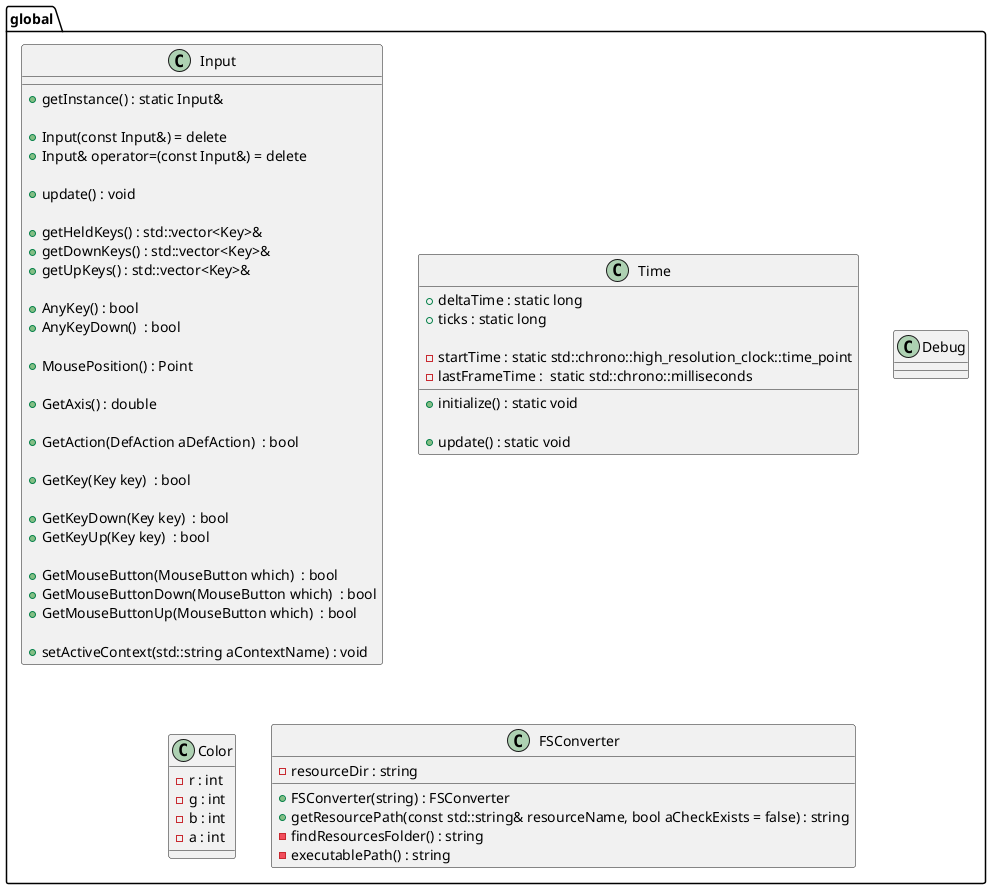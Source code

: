 @startuml globalPackageClassDiagram
package global{
class Input{
    + getInstance() : static Input&

    + Input(const Input&) = delete
    + Input& operator=(const Input&) = delete

    + update() : void 

    + getHeldKeys() : std::vector<Key>& 
    + getDownKeys() : std::vector<Key>& 
    + getUpKeys() : std::vector<Key>& 

    + AnyKey() : bool
    + AnyKeyDown()  : bool 

    + MousePosition() : Point 

    + GetAxis() : double 

    + GetAction(DefAction aDefAction)  : bool 

    + GetKey(Key key)  : bool 

    + GetKeyDown(Key key)  : bool 
    + GetKeyUp(Key key)  : bool 

    + GetMouseButton(MouseButton which)  : bool 
    + GetMouseButtonDown(MouseButton which)  : bool 
    + GetMouseButtonUp(MouseButton which)  : bool 

    + setActiveContext(std::string aContextName) : void 
}


class Time{
    + initialize() : static void 

    + update() : static void

    + deltaTime : static long
    + ticks : static long 

    - startTime : static std::chrono::high_resolution_clock::time_point 
    - lastFrameTime :  static std::chrono::milliseconds
}

class Debug{}

class Color{
    - r : int
    - g : int
    - b : int
    - a : int
}

class FSConverter {
    + FSConverter(string) : FSConverter
    + getResourcePath(const std::string& resourceName, bool aCheckExists = false) : string
    - findResourcesFolder() : string
    - executablePath() : string
    - resourceDir : string
}
}
@enduml